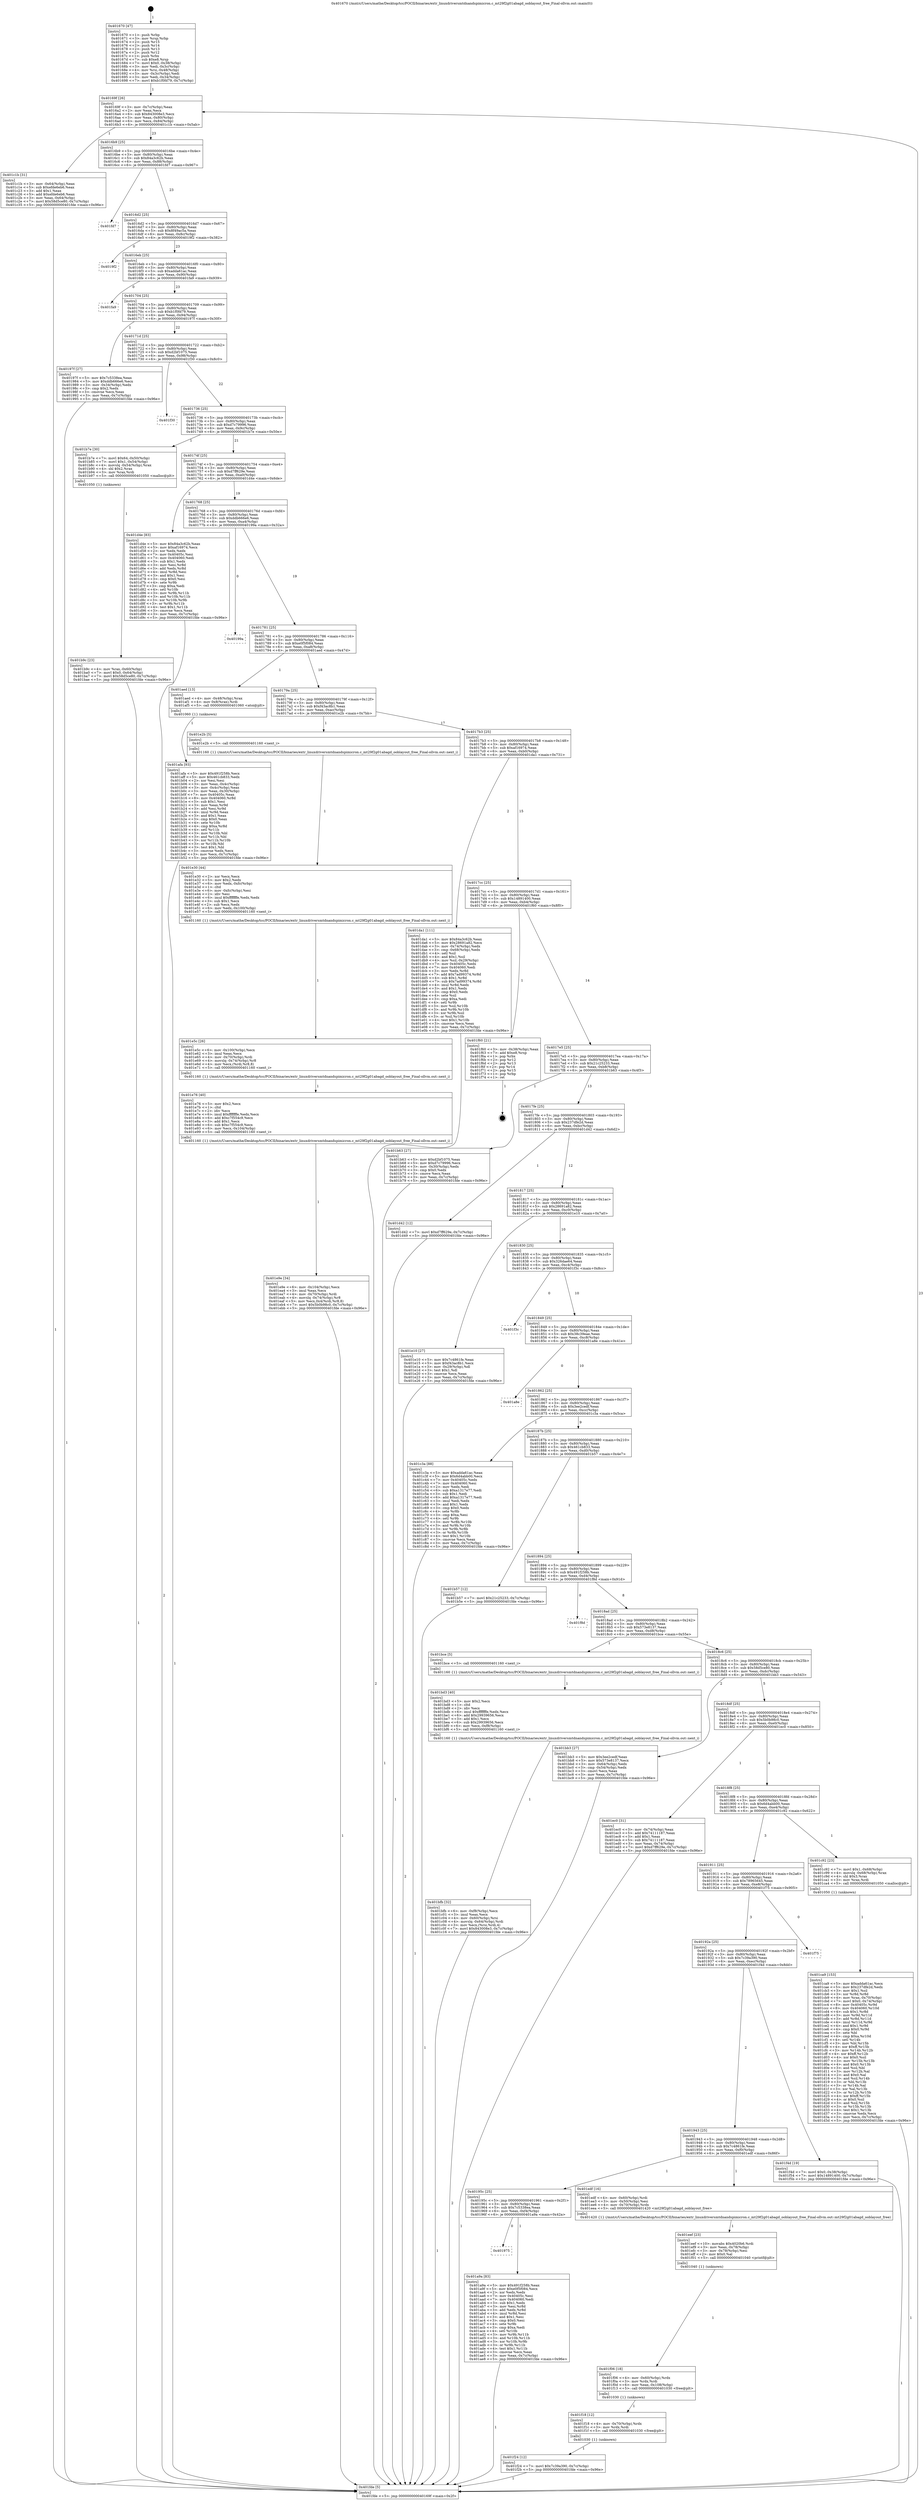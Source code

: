 digraph "0x401670" {
  label = "0x401670 (/mnt/c/Users/mathe/Desktop/tcc/POCII/binaries/extr_linuxdriversmtdnandspimicron.c_mt29f2g01abagd_ooblayout_free_Final-ollvm.out::main(0))"
  labelloc = "t"
  node[shape=record]

  Entry [label="",width=0.3,height=0.3,shape=circle,fillcolor=black,style=filled]
  "0x40169f" [label="{
     0x40169f [26]\l
     | [instrs]\l
     &nbsp;&nbsp;0x40169f \<+3\>: mov -0x7c(%rbp),%eax\l
     &nbsp;&nbsp;0x4016a2 \<+2\>: mov %eax,%ecx\l
     &nbsp;&nbsp;0x4016a4 \<+6\>: sub $0x843008e3,%ecx\l
     &nbsp;&nbsp;0x4016aa \<+3\>: mov %eax,-0x80(%rbp)\l
     &nbsp;&nbsp;0x4016ad \<+6\>: mov %ecx,-0x84(%rbp)\l
     &nbsp;&nbsp;0x4016b3 \<+6\>: je 0000000000401c1b \<main+0x5ab\>\l
  }"]
  "0x401c1b" [label="{
     0x401c1b [31]\l
     | [instrs]\l
     &nbsp;&nbsp;0x401c1b \<+3\>: mov -0x64(%rbp),%eax\l
     &nbsp;&nbsp;0x401c1e \<+5\>: sub $0xefde6eb6,%eax\l
     &nbsp;&nbsp;0x401c23 \<+3\>: add $0x1,%eax\l
     &nbsp;&nbsp;0x401c26 \<+5\>: add $0xefde6eb6,%eax\l
     &nbsp;&nbsp;0x401c2b \<+3\>: mov %eax,-0x64(%rbp)\l
     &nbsp;&nbsp;0x401c2e \<+7\>: movl $0x58d5ce80,-0x7c(%rbp)\l
     &nbsp;&nbsp;0x401c35 \<+5\>: jmp 0000000000401fde \<main+0x96e\>\l
  }"]
  "0x4016b9" [label="{
     0x4016b9 [25]\l
     | [instrs]\l
     &nbsp;&nbsp;0x4016b9 \<+5\>: jmp 00000000004016be \<main+0x4e\>\l
     &nbsp;&nbsp;0x4016be \<+3\>: mov -0x80(%rbp),%eax\l
     &nbsp;&nbsp;0x4016c1 \<+5\>: sub $0x84a3c62b,%eax\l
     &nbsp;&nbsp;0x4016c6 \<+6\>: mov %eax,-0x88(%rbp)\l
     &nbsp;&nbsp;0x4016cc \<+6\>: je 0000000000401fd7 \<main+0x967\>\l
  }"]
  Exit [label="",width=0.3,height=0.3,shape=circle,fillcolor=black,style=filled,peripheries=2]
  "0x401fd7" [label="{
     0x401fd7\l
  }", style=dashed]
  "0x4016d2" [label="{
     0x4016d2 [25]\l
     | [instrs]\l
     &nbsp;&nbsp;0x4016d2 \<+5\>: jmp 00000000004016d7 \<main+0x67\>\l
     &nbsp;&nbsp;0x4016d7 \<+3\>: mov -0x80(%rbp),%eax\l
     &nbsp;&nbsp;0x4016da \<+5\>: sub $0x8f49ac5a,%eax\l
     &nbsp;&nbsp;0x4016df \<+6\>: mov %eax,-0x8c(%rbp)\l
     &nbsp;&nbsp;0x4016e5 \<+6\>: je 00000000004019f2 \<main+0x382\>\l
  }"]
  "0x401f24" [label="{
     0x401f24 [12]\l
     | [instrs]\l
     &nbsp;&nbsp;0x401f24 \<+7\>: movl $0x7c39a390,-0x7c(%rbp)\l
     &nbsp;&nbsp;0x401f2b \<+5\>: jmp 0000000000401fde \<main+0x96e\>\l
  }"]
  "0x4019f2" [label="{
     0x4019f2\l
  }", style=dashed]
  "0x4016eb" [label="{
     0x4016eb [25]\l
     | [instrs]\l
     &nbsp;&nbsp;0x4016eb \<+5\>: jmp 00000000004016f0 \<main+0x80\>\l
     &nbsp;&nbsp;0x4016f0 \<+3\>: mov -0x80(%rbp),%eax\l
     &nbsp;&nbsp;0x4016f3 \<+5\>: sub $0xadda61ac,%eax\l
     &nbsp;&nbsp;0x4016f8 \<+6\>: mov %eax,-0x90(%rbp)\l
     &nbsp;&nbsp;0x4016fe \<+6\>: je 0000000000401fa9 \<main+0x939\>\l
  }"]
  "0x401f18" [label="{
     0x401f18 [12]\l
     | [instrs]\l
     &nbsp;&nbsp;0x401f18 \<+4\>: mov -0x70(%rbp),%rdx\l
     &nbsp;&nbsp;0x401f1c \<+3\>: mov %rdx,%rdi\l
     &nbsp;&nbsp;0x401f1f \<+5\>: call 0000000000401030 \<free@plt\>\l
     | [calls]\l
     &nbsp;&nbsp;0x401030 \{1\} (unknown)\l
  }"]
  "0x401fa9" [label="{
     0x401fa9\l
  }", style=dashed]
  "0x401704" [label="{
     0x401704 [25]\l
     | [instrs]\l
     &nbsp;&nbsp;0x401704 \<+5\>: jmp 0000000000401709 \<main+0x99\>\l
     &nbsp;&nbsp;0x401709 \<+3\>: mov -0x80(%rbp),%eax\l
     &nbsp;&nbsp;0x40170c \<+5\>: sub $0xb1f0fd79,%eax\l
     &nbsp;&nbsp;0x401711 \<+6\>: mov %eax,-0x94(%rbp)\l
     &nbsp;&nbsp;0x401717 \<+6\>: je 000000000040197f \<main+0x30f\>\l
  }"]
  "0x401f06" [label="{
     0x401f06 [18]\l
     | [instrs]\l
     &nbsp;&nbsp;0x401f06 \<+4\>: mov -0x60(%rbp),%rdx\l
     &nbsp;&nbsp;0x401f0a \<+3\>: mov %rdx,%rdi\l
     &nbsp;&nbsp;0x401f0d \<+6\>: mov %eax,-0x108(%rbp)\l
     &nbsp;&nbsp;0x401f13 \<+5\>: call 0000000000401030 \<free@plt\>\l
     | [calls]\l
     &nbsp;&nbsp;0x401030 \{1\} (unknown)\l
  }"]
  "0x40197f" [label="{
     0x40197f [27]\l
     | [instrs]\l
     &nbsp;&nbsp;0x40197f \<+5\>: mov $0x7c5338ea,%eax\l
     &nbsp;&nbsp;0x401984 \<+5\>: mov $0xddb666e6,%ecx\l
     &nbsp;&nbsp;0x401989 \<+3\>: mov -0x34(%rbp),%edx\l
     &nbsp;&nbsp;0x40198c \<+3\>: cmp $0x2,%edx\l
     &nbsp;&nbsp;0x40198f \<+3\>: cmovne %ecx,%eax\l
     &nbsp;&nbsp;0x401992 \<+3\>: mov %eax,-0x7c(%rbp)\l
     &nbsp;&nbsp;0x401995 \<+5\>: jmp 0000000000401fde \<main+0x96e\>\l
  }"]
  "0x40171d" [label="{
     0x40171d [25]\l
     | [instrs]\l
     &nbsp;&nbsp;0x40171d \<+5\>: jmp 0000000000401722 \<main+0xb2\>\l
     &nbsp;&nbsp;0x401722 \<+3\>: mov -0x80(%rbp),%eax\l
     &nbsp;&nbsp;0x401725 \<+5\>: sub $0xd2bf1075,%eax\l
     &nbsp;&nbsp;0x40172a \<+6\>: mov %eax,-0x98(%rbp)\l
     &nbsp;&nbsp;0x401730 \<+6\>: je 0000000000401f30 \<main+0x8c0\>\l
  }"]
  "0x401fde" [label="{
     0x401fde [5]\l
     | [instrs]\l
     &nbsp;&nbsp;0x401fde \<+5\>: jmp 000000000040169f \<main+0x2f\>\l
  }"]
  "0x401670" [label="{
     0x401670 [47]\l
     | [instrs]\l
     &nbsp;&nbsp;0x401670 \<+1\>: push %rbp\l
     &nbsp;&nbsp;0x401671 \<+3\>: mov %rsp,%rbp\l
     &nbsp;&nbsp;0x401674 \<+2\>: push %r15\l
     &nbsp;&nbsp;0x401676 \<+2\>: push %r14\l
     &nbsp;&nbsp;0x401678 \<+2\>: push %r13\l
     &nbsp;&nbsp;0x40167a \<+2\>: push %r12\l
     &nbsp;&nbsp;0x40167c \<+1\>: push %rbx\l
     &nbsp;&nbsp;0x40167d \<+7\>: sub $0xe8,%rsp\l
     &nbsp;&nbsp;0x401684 \<+7\>: movl $0x0,-0x38(%rbp)\l
     &nbsp;&nbsp;0x40168b \<+3\>: mov %edi,-0x3c(%rbp)\l
     &nbsp;&nbsp;0x40168e \<+4\>: mov %rsi,-0x48(%rbp)\l
     &nbsp;&nbsp;0x401692 \<+3\>: mov -0x3c(%rbp),%edi\l
     &nbsp;&nbsp;0x401695 \<+3\>: mov %edi,-0x34(%rbp)\l
     &nbsp;&nbsp;0x401698 \<+7\>: movl $0xb1f0fd79,-0x7c(%rbp)\l
  }"]
  "0x401eef" [label="{
     0x401eef [23]\l
     | [instrs]\l
     &nbsp;&nbsp;0x401eef \<+10\>: movabs $0x4020b6,%rdi\l
     &nbsp;&nbsp;0x401ef9 \<+3\>: mov %eax,-0x78(%rbp)\l
     &nbsp;&nbsp;0x401efc \<+3\>: mov -0x78(%rbp),%esi\l
     &nbsp;&nbsp;0x401eff \<+2\>: mov $0x0,%al\l
     &nbsp;&nbsp;0x401f01 \<+5\>: call 0000000000401040 \<printf@plt\>\l
     | [calls]\l
     &nbsp;&nbsp;0x401040 \{1\} (unknown)\l
  }"]
  "0x401f30" [label="{
     0x401f30\l
  }", style=dashed]
  "0x401736" [label="{
     0x401736 [25]\l
     | [instrs]\l
     &nbsp;&nbsp;0x401736 \<+5\>: jmp 000000000040173b \<main+0xcb\>\l
     &nbsp;&nbsp;0x40173b \<+3\>: mov -0x80(%rbp),%eax\l
     &nbsp;&nbsp;0x40173e \<+5\>: sub $0xd7c79996,%eax\l
     &nbsp;&nbsp;0x401743 \<+6\>: mov %eax,-0x9c(%rbp)\l
     &nbsp;&nbsp;0x401749 \<+6\>: je 0000000000401b7e \<main+0x50e\>\l
  }"]
  "0x401e9e" [label="{
     0x401e9e [34]\l
     | [instrs]\l
     &nbsp;&nbsp;0x401e9e \<+6\>: mov -0x104(%rbp),%ecx\l
     &nbsp;&nbsp;0x401ea4 \<+3\>: imul %eax,%ecx\l
     &nbsp;&nbsp;0x401ea7 \<+4\>: mov -0x70(%rbp),%rdi\l
     &nbsp;&nbsp;0x401eab \<+4\>: movslq -0x74(%rbp),%r8\l
     &nbsp;&nbsp;0x401eaf \<+5\>: mov %ecx,0x4(%rdi,%r8,8)\l
     &nbsp;&nbsp;0x401eb4 \<+7\>: movl $0x5b0b98c0,-0x7c(%rbp)\l
     &nbsp;&nbsp;0x401ebb \<+5\>: jmp 0000000000401fde \<main+0x96e\>\l
  }"]
  "0x401b7e" [label="{
     0x401b7e [30]\l
     | [instrs]\l
     &nbsp;&nbsp;0x401b7e \<+7\>: movl $0x64,-0x50(%rbp)\l
     &nbsp;&nbsp;0x401b85 \<+7\>: movl $0x1,-0x54(%rbp)\l
     &nbsp;&nbsp;0x401b8c \<+4\>: movslq -0x54(%rbp),%rax\l
     &nbsp;&nbsp;0x401b90 \<+4\>: shl $0x2,%rax\l
     &nbsp;&nbsp;0x401b94 \<+3\>: mov %rax,%rdi\l
     &nbsp;&nbsp;0x401b97 \<+5\>: call 0000000000401050 \<malloc@plt\>\l
     | [calls]\l
     &nbsp;&nbsp;0x401050 \{1\} (unknown)\l
  }"]
  "0x40174f" [label="{
     0x40174f [25]\l
     | [instrs]\l
     &nbsp;&nbsp;0x40174f \<+5\>: jmp 0000000000401754 \<main+0xe4\>\l
     &nbsp;&nbsp;0x401754 \<+3\>: mov -0x80(%rbp),%eax\l
     &nbsp;&nbsp;0x401757 \<+5\>: sub $0xd7ff629e,%eax\l
     &nbsp;&nbsp;0x40175c \<+6\>: mov %eax,-0xa0(%rbp)\l
     &nbsp;&nbsp;0x401762 \<+6\>: je 0000000000401d4e \<main+0x6de\>\l
  }"]
  "0x401e76" [label="{
     0x401e76 [40]\l
     | [instrs]\l
     &nbsp;&nbsp;0x401e76 \<+5\>: mov $0x2,%ecx\l
     &nbsp;&nbsp;0x401e7b \<+1\>: cltd\l
     &nbsp;&nbsp;0x401e7c \<+2\>: idiv %ecx\l
     &nbsp;&nbsp;0x401e7e \<+6\>: imul $0xfffffffe,%edx,%ecx\l
     &nbsp;&nbsp;0x401e84 \<+6\>: add $0xc7f554c9,%ecx\l
     &nbsp;&nbsp;0x401e8a \<+3\>: add $0x1,%ecx\l
     &nbsp;&nbsp;0x401e8d \<+6\>: sub $0xc7f554c9,%ecx\l
     &nbsp;&nbsp;0x401e93 \<+6\>: mov %ecx,-0x104(%rbp)\l
     &nbsp;&nbsp;0x401e99 \<+5\>: call 0000000000401160 \<next_i\>\l
     | [calls]\l
     &nbsp;&nbsp;0x401160 \{1\} (/mnt/c/Users/mathe/Desktop/tcc/POCII/binaries/extr_linuxdriversmtdnandspimicron.c_mt29f2g01abagd_ooblayout_free_Final-ollvm.out::next_i)\l
  }"]
  "0x401d4e" [label="{
     0x401d4e [83]\l
     | [instrs]\l
     &nbsp;&nbsp;0x401d4e \<+5\>: mov $0x84a3c62b,%eax\l
     &nbsp;&nbsp;0x401d53 \<+5\>: mov $0xaf16974,%ecx\l
     &nbsp;&nbsp;0x401d58 \<+2\>: xor %edx,%edx\l
     &nbsp;&nbsp;0x401d5a \<+7\>: mov 0x40405c,%esi\l
     &nbsp;&nbsp;0x401d61 \<+7\>: mov 0x404060,%edi\l
     &nbsp;&nbsp;0x401d68 \<+3\>: sub $0x1,%edx\l
     &nbsp;&nbsp;0x401d6b \<+3\>: mov %esi,%r8d\l
     &nbsp;&nbsp;0x401d6e \<+3\>: add %edx,%r8d\l
     &nbsp;&nbsp;0x401d71 \<+4\>: imul %r8d,%esi\l
     &nbsp;&nbsp;0x401d75 \<+3\>: and $0x1,%esi\l
     &nbsp;&nbsp;0x401d78 \<+3\>: cmp $0x0,%esi\l
     &nbsp;&nbsp;0x401d7b \<+4\>: sete %r9b\l
     &nbsp;&nbsp;0x401d7f \<+3\>: cmp $0xa,%edi\l
     &nbsp;&nbsp;0x401d82 \<+4\>: setl %r10b\l
     &nbsp;&nbsp;0x401d86 \<+3\>: mov %r9b,%r11b\l
     &nbsp;&nbsp;0x401d89 \<+3\>: and %r10b,%r11b\l
     &nbsp;&nbsp;0x401d8c \<+3\>: xor %r10b,%r9b\l
     &nbsp;&nbsp;0x401d8f \<+3\>: or %r9b,%r11b\l
     &nbsp;&nbsp;0x401d92 \<+4\>: test $0x1,%r11b\l
     &nbsp;&nbsp;0x401d96 \<+3\>: cmovne %ecx,%eax\l
     &nbsp;&nbsp;0x401d99 \<+3\>: mov %eax,-0x7c(%rbp)\l
     &nbsp;&nbsp;0x401d9c \<+5\>: jmp 0000000000401fde \<main+0x96e\>\l
  }"]
  "0x401768" [label="{
     0x401768 [25]\l
     | [instrs]\l
     &nbsp;&nbsp;0x401768 \<+5\>: jmp 000000000040176d \<main+0xfd\>\l
     &nbsp;&nbsp;0x40176d \<+3\>: mov -0x80(%rbp),%eax\l
     &nbsp;&nbsp;0x401770 \<+5\>: sub $0xddb666e6,%eax\l
     &nbsp;&nbsp;0x401775 \<+6\>: mov %eax,-0xa4(%rbp)\l
     &nbsp;&nbsp;0x40177b \<+6\>: je 000000000040199a \<main+0x32a\>\l
  }"]
  "0x401e5c" [label="{
     0x401e5c [26]\l
     | [instrs]\l
     &nbsp;&nbsp;0x401e5c \<+6\>: mov -0x100(%rbp),%ecx\l
     &nbsp;&nbsp;0x401e62 \<+3\>: imul %eax,%ecx\l
     &nbsp;&nbsp;0x401e65 \<+4\>: mov -0x70(%rbp),%rdi\l
     &nbsp;&nbsp;0x401e69 \<+4\>: movslq -0x74(%rbp),%r8\l
     &nbsp;&nbsp;0x401e6d \<+4\>: mov %ecx,(%rdi,%r8,8)\l
     &nbsp;&nbsp;0x401e71 \<+5\>: call 0000000000401160 \<next_i\>\l
     | [calls]\l
     &nbsp;&nbsp;0x401160 \{1\} (/mnt/c/Users/mathe/Desktop/tcc/POCII/binaries/extr_linuxdriversmtdnandspimicron.c_mt29f2g01abagd_ooblayout_free_Final-ollvm.out::next_i)\l
  }"]
  "0x40199a" [label="{
     0x40199a\l
  }", style=dashed]
  "0x401781" [label="{
     0x401781 [25]\l
     | [instrs]\l
     &nbsp;&nbsp;0x401781 \<+5\>: jmp 0000000000401786 \<main+0x116\>\l
     &nbsp;&nbsp;0x401786 \<+3\>: mov -0x80(%rbp),%eax\l
     &nbsp;&nbsp;0x401789 \<+5\>: sub $0xe0f5f084,%eax\l
     &nbsp;&nbsp;0x40178e \<+6\>: mov %eax,-0xa8(%rbp)\l
     &nbsp;&nbsp;0x401794 \<+6\>: je 0000000000401aed \<main+0x47d\>\l
  }"]
  "0x401e30" [label="{
     0x401e30 [44]\l
     | [instrs]\l
     &nbsp;&nbsp;0x401e30 \<+2\>: xor %ecx,%ecx\l
     &nbsp;&nbsp;0x401e32 \<+5\>: mov $0x2,%edx\l
     &nbsp;&nbsp;0x401e37 \<+6\>: mov %edx,-0xfc(%rbp)\l
     &nbsp;&nbsp;0x401e3d \<+1\>: cltd\l
     &nbsp;&nbsp;0x401e3e \<+6\>: mov -0xfc(%rbp),%esi\l
     &nbsp;&nbsp;0x401e44 \<+2\>: idiv %esi\l
     &nbsp;&nbsp;0x401e46 \<+6\>: imul $0xfffffffe,%edx,%edx\l
     &nbsp;&nbsp;0x401e4c \<+3\>: sub $0x1,%ecx\l
     &nbsp;&nbsp;0x401e4f \<+2\>: sub %ecx,%edx\l
     &nbsp;&nbsp;0x401e51 \<+6\>: mov %edx,-0x100(%rbp)\l
     &nbsp;&nbsp;0x401e57 \<+5\>: call 0000000000401160 \<next_i\>\l
     | [calls]\l
     &nbsp;&nbsp;0x401160 \{1\} (/mnt/c/Users/mathe/Desktop/tcc/POCII/binaries/extr_linuxdriversmtdnandspimicron.c_mt29f2g01abagd_ooblayout_free_Final-ollvm.out::next_i)\l
  }"]
  "0x401aed" [label="{
     0x401aed [13]\l
     | [instrs]\l
     &nbsp;&nbsp;0x401aed \<+4\>: mov -0x48(%rbp),%rax\l
     &nbsp;&nbsp;0x401af1 \<+4\>: mov 0x8(%rax),%rdi\l
     &nbsp;&nbsp;0x401af5 \<+5\>: call 0000000000401060 \<atoi@plt\>\l
     | [calls]\l
     &nbsp;&nbsp;0x401060 \{1\} (unknown)\l
  }"]
  "0x40179a" [label="{
     0x40179a [25]\l
     | [instrs]\l
     &nbsp;&nbsp;0x40179a \<+5\>: jmp 000000000040179f \<main+0x12f\>\l
     &nbsp;&nbsp;0x40179f \<+3\>: mov -0x80(%rbp),%eax\l
     &nbsp;&nbsp;0x4017a2 \<+5\>: sub $0xf43ac8b1,%eax\l
     &nbsp;&nbsp;0x4017a7 \<+6\>: mov %eax,-0xac(%rbp)\l
     &nbsp;&nbsp;0x4017ad \<+6\>: je 0000000000401e2b \<main+0x7bb\>\l
  }"]
  "0x401ca9" [label="{
     0x401ca9 [153]\l
     | [instrs]\l
     &nbsp;&nbsp;0x401ca9 \<+5\>: mov $0xadda61ac,%ecx\l
     &nbsp;&nbsp;0x401cae \<+5\>: mov $0x237dfe2d,%edx\l
     &nbsp;&nbsp;0x401cb3 \<+3\>: mov $0x1,%sil\l
     &nbsp;&nbsp;0x401cb6 \<+3\>: xor %r8d,%r8d\l
     &nbsp;&nbsp;0x401cb9 \<+4\>: mov %rax,-0x70(%rbp)\l
     &nbsp;&nbsp;0x401cbd \<+7\>: movl $0x0,-0x74(%rbp)\l
     &nbsp;&nbsp;0x401cc4 \<+8\>: mov 0x40405c,%r9d\l
     &nbsp;&nbsp;0x401ccc \<+8\>: mov 0x404060,%r10d\l
     &nbsp;&nbsp;0x401cd4 \<+4\>: sub $0x1,%r8d\l
     &nbsp;&nbsp;0x401cd8 \<+3\>: mov %r9d,%r11d\l
     &nbsp;&nbsp;0x401cdb \<+3\>: add %r8d,%r11d\l
     &nbsp;&nbsp;0x401cde \<+4\>: imul %r11d,%r9d\l
     &nbsp;&nbsp;0x401ce2 \<+4\>: and $0x1,%r9d\l
     &nbsp;&nbsp;0x401ce6 \<+4\>: cmp $0x0,%r9d\l
     &nbsp;&nbsp;0x401cea \<+3\>: sete %bl\l
     &nbsp;&nbsp;0x401ced \<+4\>: cmp $0xa,%r10d\l
     &nbsp;&nbsp;0x401cf1 \<+4\>: setl %r14b\l
     &nbsp;&nbsp;0x401cf5 \<+3\>: mov %bl,%r15b\l
     &nbsp;&nbsp;0x401cf8 \<+4\>: xor $0xff,%r15b\l
     &nbsp;&nbsp;0x401cfc \<+3\>: mov %r14b,%r12b\l
     &nbsp;&nbsp;0x401cff \<+4\>: xor $0xff,%r12b\l
     &nbsp;&nbsp;0x401d03 \<+4\>: xor $0x0,%sil\l
     &nbsp;&nbsp;0x401d07 \<+3\>: mov %r15b,%r13b\l
     &nbsp;&nbsp;0x401d0a \<+4\>: and $0x0,%r13b\l
     &nbsp;&nbsp;0x401d0e \<+3\>: and %sil,%bl\l
     &nbsp;&nbsp;0x401d11 \<+3\>: mov %r12b,%al\l
     &nbsp;&nbsp;0x401d14 \<+2\>: and $0x0,%al\l
     &nbsp;&nbsp;0x401d16 \<+3\>: and %sil,%r14b\l
     &nbsp;&nbsp;0x401d19 \<+3\>: or %bl,%r13b\l
     &nbsp;&nbsp;0x401d1c \<+3\>: or %r14b,%al\l
     &nbsp;&nbsp;0x401d1f \<+3\>: xor %al,%r13b\l
     &nbsp;&nbsp;0x401d22 \<+3\>: or %r12b,%r15b\l
     &nbsp;&nbsp;0x401d25 \<+4\>: xor $0xff,%r15b\l
     &nbsp;&nbsp;0x401d29 \<+4\>: or $0x0,%sil\l
     &nbsp;&nbsp;0x401d2d \<+3\>: and %sil,%r15b\l
     &nbsp;&nbsp;0x401d30 \<+3\>: or %r15b,%r13b\l
     &nbsp;&nbsp;0x401d33 \<+4\>: test $0x1,%r13b\l
     &nbsp;&nbsp;0x401d37 \<+3\>: cmovne %edx,%ecx\l
     &nbsp;&nbsp;0x401d3a \<+3\>: mov %ecx,-0x7c(%rbp)\l
     &nbsp;&nbsp;0x401d3d \<+5\>: jmp 0000000000401fde \<main+0x96e\>\l
  }"]
  "0x401e2b" [label="{
     0x401e2b [5]\l
     | [instrs]\l
     &nbsp;&nbsp;0x401e2b \<+5\>: call 0000000000401160 \<next_i\>\l
     | [calls]\l
     &nbsp;&nbsp;0x401160 \{1\} (/mnt/c/Users/mathe/Desktop/tcc/POCII/binaries/extr_linuxdriversmtdnandspimicron.c_mt29f2g01abagd_ooblayout_free_Final-ollvm.out::next_i)\l
  }"]
  "0x4017b3" [label="{
     0x4017b3 [25]\l
     | [instrs]\l
     &nbsp;&nbsp;0x4017b3 \<+5\>: jmp 00000000004017b8 \<main+0x148\>\l
     &nbsp;&nbsp;0x4017b8 \<+3\>: mov -0x80(%rbp),%eax\l
     &nbsp;&nbsp;0x4017bb \<+5\>: sub $0xaf16974,%eax\l
     &nbsp;&nbsp;0x4017c0 \<+6\>: mov %eax,-0xb0(%rbp)\l
     &nbsp;&nbsp;0x4017c6 \<+6\>: je 0000000000401da1 \<main+0x731\>\l
  }"]
  "0x401bfb" [label="{
     0x401bfb [32]\l
     | [instrs]\l
     &nbsp;&nbsp;0x401bfb \<+6\>: mov -0xf8(%rbp),%ecx\l
     &nbsp;&nbsp;0x401c01 \<+3\>: imul %eax,%ecx\l
     &nbsp;&nbsp;0x401c04 \<+4\>: mov -0x60(%rbp),%rsi\l
     &nbsp;&nbsp;0x401c08 \<+4\>: movslq -0x64(%rbp),%rdi\l
     &nbsp;&nbsp;0x401c0c \<+3\>: mov %ecx,(%rsi,%rdi,4)\l
     &nbsp;&nbsp;0x401c0f \<+7\>: movl $0x843008e3,-0x7c(%rbp)\l
     &nbsp;&nbsp;0x401c16 \<+5\>: jmp 0000000000401fde \<main+0x96e\>\l
  }"]
  "0x401da1" [label="{
     0x401da1 [111]\l
     | [instrs]\l
     &nbsp;&nbsp;0x401da1 \<+5\>: mov $0x84a3c62b,%eax\l
     &nbsp;&nbsp;0x401da6 \<+5\>: mov $0x28691a82,%ecx\l
     &nbsp;&nbsp;0x401dab \<+3\>: mov -0x74(%rbp),%edx\l
     &nbsp;&nbsp;0x401dae \<+3\>: cmp -0x68(%rbp),%edx\l
     &nbsp;&nbsp;0x401db1 \<+4\>: setl %sil\l
     &nbsp;&nbsp;0x401db5 \<+4\>: and $0x1,%sil\l
     &nbsp;&nbsp;0x401db9 \<+4\>: mov %sil,-0x29(%rbp)\l
     &nbsp;&nbsp;0x401dbd \<+7\>: mov 0x40405c,%edx\l
     &nbsp;&nbsp;0x401dc4 \<+7\>: mov 0x404060,%edi\l
     &nbsp;&nbsp;0x401dcb \<+3\>: mov %edx,%r8d\l
     &nbsp;&nbsp;0x401dce \<+7\>: add $0x7ad99374,%r8d\l
     &nbsp;&nbsp;0x401dd5 \<+4\>: sub $0x1,%r8d\l
     &nbsp;&nbsp;0x401dd9 \<+7\>: sub $0x7ad99374,%r8d\l
     &nbsp;&nbsp;0x401de0 \<+4\>: imul %r8d,%edx\l
     &nbsp;&nbsp;0x401de4 \<+3\>: and $0x1,%edx\l
     &nbsp;&nbsp;0x401de7 \<+3\>: cmp $0x0,%edx\l
     &nbsp;&nbsp;0x401dea \<+4\>: sete %sil\l
     &nbsp;&nbsp;0x401dee \<+3\>: cmp $0xa,%edi\l
     &nbsp;&nbsp;0x401df1 \<+4\>: setl %r9b\l
     &nbsp;&nbsp;0x401df5 \<+3\>: mov %sil,%r10b\l
     &nbsp;&nbsp;0x401df8 \<+3\>: and %r9b,%r10b\l
     &nbsp;&nbsp;0x401dfb \<+3\>: xor %r9b,%sil\l
     &nbsp;&nbsp;0x401dfe \<+3\>: or %sil,%r10b\l
     &nbsp;&nbsp;0x401e01 \<+4\>: test $0x1,%r10b\l
     &nbsp;&nbsp;0x401e05 \<+3\>: cmovne %ecx,%eax\l
     &nbsp;&nbsp;0x401e08 \<+3\>: mov %eax,-0x7c(%rbp)\l
     &nbsp;&nbsp;0x401e0b \<+5\>: jmp 0000000000401fde \<main+0x96e\>\l
  }"]
  "0x4017cc" [label="{
     0x4017cc [25]\l
     | [instrs]\l
     &nbsp;&nbsp;0x4017cc \<+5\>: jmp 00000000004017d1 \<main+0x161\>\l
     &nbsp;&nbsp;0x4017d1 \<+3\>: mov -0x80(%rbp),%eax\l
     &nbsp;&nbsp;0x4017d4 \<+5\>: sub $0x14891400,%eax\l
     &nbsp;&nbsp;0x4017d9 \<+6\>: mov %eax,-0xb4(%rbp)\l
     &nbsp;&nbsp;0x4017df \<+6\>: je 0000000000401f60 \<main+0x8f0\>\l
  }"]
  "0x401bd3" [label="{
     0x401bd3 [40]\l
     | [instrs]\l
     &nbsp;&nbsp;0x401bd3 \<+5\>: mov $0x2,%ecx\l
     &nbsp;&nbsp;0x401bd8 \<+1\>: cltd\l
     &nbsp;&nbsp;0x401bd9 \<+2\>: idiv %ecx\l
     &nbsp;&nbsp;0x401bdb \<+6\>: imul $0xfffffffe,%edx,%ecx\l
     &nbsp;&nbsp;0x401be1 \<+6\>: add $0x29939656,%ecx\l
     &nbsp;&nbsp;0x401be7 \<+3\>: add $0x1,%ecx\l
     &nbsp;&nbsp;0x401bea \<+6\>: sub $0x29939656,%ecx\l
     &nbsp;&nbsp;0x401bf0 \<+6\>: mov %ecx,-0xf8(%rbp)\l
     &nbsp;&nbsp;0x401bf6 \<+5\>: call 0000000000401160 \<next_i\>\l
     | [calls]\l
     &nbsp;&nbsp;0x401160 \{1\} (/mnt/c/Users/mathe/Desktop/tcc/POCII/binaries/extr_linuxdriversmtdnandspimicron.c_mt29f2g01abagd_ooblayout_free_Final-ollvm.out::next_i)\l
  }"]
  "0x401f60" [label="{
     0x401f60 [21]\l
     | [instrs]\l
     &nbsp;&nbsp;0x401f60 \<+3\>: mov -0x38(%rbp),%eax\l
     &nbsp;&nbsp;0x401f63 \<+7\>: add $0xe8,%rsp\l
     &nbsp;&nbsp;0x401f6a \<+1\>: pop %rbx\l
     &nbsp;&nbsp;0x401f6b \<+2\>: pop %r12\l
     &nbsp;&nbsp;0x401f6d \<+2\>: pop %r13\l
     &nbsp;&nbsp;0x401f6f \<+2\>: pop %r14\l
     &nbsp;&nbsp;0x401f71 \<+2\>: pop %r15\l
     &nbsp;&nbsp;0x401f73 \<+1\>: pop %rbp\l
     &nbsp;&nbsp;0x401f74 \<+1\>: ret\l
  }"]
  "0x4017e5" [label="{
     0x4017e5 [25]\l
     | [instrs]\l
     &nbsp;&nbsp;0x4017e5 \<+5\>: jmp 00000000004017ea \<main+0x17a\>\l
     &nbsp;&nbsp;0x4017ea \<+3\>: mov -0x80(%rbp),%eax\l
     &nbsp;&nbsp;0x4017ed \<+5\>: sub $0x21c25233,%eax\l
     &nbsp;&nbsp;0x4017f2 \<+6\>: mov %eax,-0xb8(%rbp)\l
     &nbsp;&nbsp;0x4017f8 \<+6\>: je 0000000000401b63 \<main+0x4f3\>\l
  }"]
  "0x401b9c" [label="{
     0x401b9c [23]\l
     | [instrs]\l
     &nbsp;&nbsp;0x401b9c \<+4\>: mov %rax,-0x60(%rbp)\l
     &nbsp;&nbsp;0x401ba0 \<+7\>: movl $0x0,-0x64(%rbp)\l
     &nbsp;&nbsp;0x401ba7 \<+7\>: movl $0x58d5ce80,-0x7c(%rbp)\l
     &nbsp;&nbsp;0x401bae \<+5\>: jmp 0000000000401fde \<main+0x96e\>\l
  }"]
  "0x401b63" [label="{
     0x401b63 [27]\l
     | [instrs]\l
     &nbsp;&nbsp;0x401b63 \<+5\>: mov $0xd2bf1075,%eax\l
     &nbsp;&nbsp;0x401b68 \<+5\>: mov $0xd7c79996,%ecx\l
     &nbsp;&nbsp;0x401b6d \<+3\>: mov -0x30(%rbp),%edx\l
     &nbsp;&nbsp;0x401b70 \<+3\>: cmp $0x0,%edx\l
     &nbsp;&nbsp;0x401b73 \<+3\>: cmove %ecx,%eax\l
     &nbsp;&nbsp;0x401b76 \<+3\>: mov %eax,-0x7c(%rbp)\l
     &nbsp;&nbsp;0x401b79 \<+5\>: jmp 0000000000401fde \<main+0x96e\>\l
  }"]
  "0x4017fe" [label="{
     0x4017fe [25]\l
     | [instrs]\l
     &nbsp;&nbsp;0x4017fe \<+5\>: jmp 0000000000401803 \<main+0x193\>\l
     &nbsp;&nbsp;0x401803 \<+3\>: mov -0x80(%rbp),%eax\l
     &nbsp;&nbsp;0x401806 \<+5\>: sub $0x237dfe2d,%eax\l
     &nbsp;&nbsp;0x40180b \<+6\>: mov %eax,-0xbc(%rbp)\l
     &nbsp;&nbsp;0x401811 \<+6\>: je 0000000000401d42 \<main+0x6d2\>\l
  }"]
  "0x401afa" [label="{
     0x401afa [93]\l
     | [instrs]\l
     &nbsp;&nbsp;0x401afa \<+5\>: mov $0x491f258b,%ecx\l
     &nbsp;&nbsp;0x401aff \<+5\>: mov $0x461cb833,%edx\l
     &nbsp;&nbsp;0x401b04 \<+2\>: xor %esi,%esi\l
     &nbsp;&nbsp;0x401b06 \<+3\>: mov %eax,-0x4c(%rbp)\l
     &nbsp;&nbsp;0x401b09 \<+3\>: mov -0x4c(%rbp),%eax\l
     &nbsp;&nbsp;0x401b0c \<+3\>: mov %eax,-0x30(%rbp)\l
     &nbsp;&nbsp;0x401b0f \<+7\>: mov 0x40405c,%eax\l
     &nbsp;&nbsp;0x401b16 \<+8\>: mov 0x404060,%r8d\l
     &nbsp;&nbsp;0x401b1e \<+3\>: sub $0x1,%esi\l
     &nbsp;&nbsp;0x401b21 \<+3\>: mov %eax,%r9d\l
     &nbsp;&nbsp;0x401b24 \<+3\>: add %esi,%r9d\l
     &nbsp;&nbsp;0x401b27 \<+4\>: imul %r9d,%eax\l
     &nbsp;&nbsp;0x401b2b \<+3\>: and $0x1,%eax\l
     &nbsp;&nbsp;0x401b2e \<+3\>: cmp $0x0,%eax\l
     &nbsp;&nbsp;0x401b31 \<+4\>: sete %r10b\l
     &nbsp;&nbsp;0x401b35 \<+4\>: cmp $0xa,%r8d\l
     &nbsp;&nbsp;0x401b39 \<+4\>: setl %r11b\l
     &nbsp;&nbsp;0x401b3d \<+3\>: mov %r10b,%bl\l
     &nbsp;&nbsp;0x401b40 \<+3\>: and %r11b,%bl\l
     &nbsp;&nbsp;0x401b43 \<+3\>: xor %r11b,%r10b\l
     &nbsp;&nbsp;0x401b46 \<+3\>: or %r10b,%bl\l
     &nbsp;&nbsp;0x401b49 \<+3\>: test $0x1,%bl\l
     &nbsp;&nbsp;0x401b4c \<+3\>: cmovne %edx,%ecx\l
     &nbsp;&nbsp;0x401b4f \<+3\>: mov %ecx,-0x7c(%rbp)\l
     &nbsp;&nbsp;0x401b52 \<+5\>: jmp 0000000000401fde \<main+0x96e\>\l
  }"]
  "0x401d42" [label="{
     0x401d42 [12]\l
     | [instrs]\l
     &nbsp;&nbsp;0x401d42 \<+7\>: movl $0xd7ff629e,-0x7c(%rbp)\l
     &nbsp;&nbsp;0x401d49 \<+5\>: jmp 0000000000401fde \<main+0x96e\>\l
  }"]
  "0x401817" [label="{
     0x401817 [25]\l
     | [instrs]\l
     &nbsp;&nbsp;0x401817 \<+5\>: jmp 000000000040181c \<main+0x1ac\>\l
     &nbsp;&nbsp;0x40181c \<+3\>: mov -0x80(%rbp),%eax\l
     &nbsp;&nbsp;0x40181f \<+5\>: sub $0x28691a82,%eax\l
     &nbsp;&nbsp;0x401824 \<+6\>: mov %eax,-0xc0(%rbp)\l
     &nbsp;&nbsp;0x40182a \<+6\>: je 0000000000401e10 \<main+0x7a0\>\l
  }"]
  "0x401975" [label="{
     0x401975\l
  }", style=dashed]
  "0x401e10" [label="{
     0x401e10 [27]\l
     | [instrs]\l
     &nbsp;&nbsp;0x401e10 \<+5\>: mov $0x7c4861fe,%eax\l
     &nbsp;&nbsp;0x401e15 \<+5\>: mov $0xf43ac8b1,%ecx\l
     &nbsp;&nbsp;0x401e1a \<+3\>: mov -0x29(%rbp),%dl\l
     &nbsp;&nbsp;0x401e1d \<+3\>: test $0x1,%dl\l
     &nbsp;&nbsp;0x401e20 \<+3\>: cmovne %ecx,%eax\l
     &nbsp;&nbsp;0x401e23 \<+3\>: mov %eax,-0x7c(%rbp)\l
     &nbsp;&nbsp;0x401e26 \<+5\>: jmp 0000000000401fde \<main+0x96e\>\l
  }"]
  "0x401830" [label="{
     0x401830 [25]\l
     | [instrs]\l
     &nbsp;&nbsp;0x401830 \<+5\>: jmp 0000000000401835 \<main+0x1c5\>\l
     &nbsp;&nbsp;0x401835 \<+3\>: mov -0x80(%rbp),%eax\l
     &nbsp;&nbsp;0x401838 \<+5\>: sub $0x326dae64,%eax\l
     &nbsp;&nbsp;0x40183d \<+6\>: mov %eax,-0xc4(%rbp)\l
     &nbsp;&nbsp;0x401843 \<+6\>: je 0000000000401f3c \<main+0x8cc\>\l
  }"]
  "0x401a9a" [label="{
     0x401a9a [83]\l
     | [instrs]\l
     &nbsp;&nbsp;0x401a9a \<+5\>: mov $0x491f258b,%eax\l
     &nbsp;&nbsp;0x401a9f \<+5\>: mov $0xe0f5f084,%ecx\l
     &nbsp;&nbsp;0x401aa4 \<+2\>: xor %edx,%edx\l
     &nbsp;&nbsp;0x401aa6 \<+7\>: mov 0x40405c,%esi\l
     &nbsp;&nbsp;0x401aad \<+7\>: mov 0x404060,%edi\l
     &nbsp;&nbsp;0x401ab4 \<+3\>: sub $0x1,%edx\l
     &nbsp;&nbsp;0x401ab7 \<+3\>: mov %esi,%r8d\l
     &nbsp;&nbsp;0x401aba \<+3\>: add %edx,%r8d\l
     &nbsp;&nbsp;0x401abd \<+4\>: imul %r8d,%esi\l
     &nbsp;&nbsp;0x401ac1 \<+3\>: and $0x1,%esi\l
     &nbsp;&nbsp;0x401ac4 \<+3\>: cmp $0x0,%esi\l
     &nbsp;&nbsp;0x401ac7 \<+4\>: sete %r9b\l
     &nbsp;&nbsp;0x401acb \<+3\>: cmp $0xa,%edi\l
     &nbsp;&nbsp;0x401ace \<+4\>: setl %r10b\l
     &nbsp;&nbsp;0x401ad2 \<+3\>: mov %r9b,%r11b\l
     &nbsp;&nbsp;0x401ad5 \<+3\>: and %r10b,%r11b\l
     &nbsp;&nbsp;0x401ad8 \<+3\>: xor %r10b,%r9b\l
     &nbsp;&nbsp;0x401adb \<+3\>: or %r9b,%r11b\l
     &nbsp;&nbsp;0x401ade \<+4\>: test $0x1,%r11b\l
     &nbsp;&nbsp;0x401ae2 \<+3\>: cmovne %ecx,%eax\l
     &nbsp;&nbsp;0x401ae5 \<+3\>: mov %eax,-0x7c(%rbp)\l
     &nbsp;&nbsp;0x401ae8 \<+5\>: jmp 0000000000401fde \<main+0x96e\>\l
  }"]
  "0x401f3c" [label="{
     0x401f3c\l
  }", style=dashed]
  "0x401849" [label="{
     0x401849 [25]\l
     | [instrs]\l
     &nbsp;&nbsp;0x401849 \<+5\>: jmp 000000000040184e \<main+0x1de\>\l
     &nbsp;&nbsp;0x40184e \<+3\>: mov -0x80(%rbp),%eax\l
     &nbsp;&nbsp;0x401851 \<+5\>: sub $0x38c39eae,%eax\l
     &nbsp;&nbsp;0x401856 \<+6\>: mov %eax,-0xc8(%rbp)\l
     &nbsp;&nbsp;0x40185c \<+6\>: je 0000000000401a8e \<main+0x41e\>\l
  }"]
  "0x40195c" [label="{
     0x40195c [25]\l
     | [instrs]\l
     &nbsp;&nbsp;0x40195c \<+5\>: jmp 0000000000401961 \<main+0x2f1\>\l
     &nbsp;&nbsp;0x401961 \<+3\>: mov -0x80(%rbp),%eax\l
     &nbsp;&nbsp;0x401964 \<+5\>: sub $0x7c5338ea,%eax\l
     &nbsp;&nbsp;0x401969 \<+6\>: mov %eax,-0xf4(%rbp)\l
     &nbsp;&nbsp;0x40196f \<+6\>: je 0000000000401a9a \<main+0x42a\>\l
  }"]
  "0x401a8e" [label="{
     0x401a8e\l
  }", style=dashed]
  "0x401862" [label="{
     0x401862 [25]\l
     | [instrs]\l
     &nbsp;&nbsp;0x401862 \<+5\>: jmp 0000000000401867 \<main+0x1f7\>\l
     &nbsp;&nbsp;0x401867 \<+3\>: mov -0x80(%rbp),%eax\l
     &nbsp;&nbsp;0x40186a \<+5\>: sub $0x3ee2cedf,%eax\l
     &nbsp;&nbsp;0x40186f \<+6\>: mov %eax,-0xcc(%rbp)\l
     &nbsp;&nbsp;0x401875 \<+6\>: je 0000000000401c3a \<main+0x5ca\>\l
  }"]
  "0x401edf" [label="{
     0x401edf [16]\l
     | [instrs]\l
     &nbsp;&nbsp;0x401edf \<+4\>: mov -0x60(%rbp),%rdi\l
     &nbsp;&nbsp;0x401ee3 \<+3\>: mov -0x50(%rbp),%esi\l
     &nbsp;&nbsp;0x401ee6 \<+4\>: mov -0x70(%rbp),%rdx\l
     &nbsp;&nbsp;0x401eea \<+5\>: call 0000000000401420 \<mt29f2g01abagd_ooblayout_free\>\l
     | [calls]\l
     &nbsp;&nbsp;0x401420 \{1\} (/mnt/c/Users/mathe/Desktop/tcc/POCII/binaries/extr_linuxdriversmtdnandspimicron.c_mt29f2g01abagd_ooblayout_free_Final-ollvm.out::mt29f2g01abagd_ooblayout_free)\l
  }"]
  "0x401c3a" [label="{
     0x401c3a [88]\l
     | [instrs]\l
     &nbsp;&nbsp;0x401c3a \<+5\>: mov $0xadda61ac,%eax\l
     &nbsp;&nbsp;0x401c3f \<+5\>: mov $0x6d4abb00,%ecx\l
     &nbsp;&nbsp;0x401c44 \<+7\>: mov 0x40405c,%edx\l
     &nbsp;&nbsp;0x401c4b \<+7\>: mov 0x404060,%esi\l
     &nbsp;&nbsp;0x401c52 \<+2\>: mov %edx,%edi\l
     &nbsp;&nbsp;0x401c54 \<+6\>: sub $0xa1317e77,%edi\l
     &nbsp;&nbsp;0x401c5a \<+3\>: sub $0x1,%edi\l
     &nbsp;&nbsp;0x401c5d \<+6\>: add $0xa1317e77,%edi\l
     &nbsp;&nbsp;0x401c63 \<+3\>: imul %edi,%edx\l
     &nbsp;&nbsp;0x401c66 \<+3\>: and $0x1,%edx\l
     &nbsp;&nbsp;0x401c69 \<+3\>: cmp $0x0,%edx\l
     &nbsp;&nbsp;0x401c6c \<+4\>: sete %r8b\l
     &nbsp;&nbsp;0x401c70 \<+3\>: cmp $0xa,%esi\l
     &nbsp;&nbsp;0x401c73 \<+4\>: setl %r9b\l
     &nbsp;&nbsp;0x401c77 \<+3\>: mov %r8b,%r10b\l
     &nbsp;&nbsp;0x401c7a \<+3\>: and %r9b,%r10b\l
     &nbsp;&nbsp;0x401c7d \<+3\>: xor %r9b,%r8b\l
     &nbsp;&nbsp;0x401c80 \<+3\>: or %r8b,%r10b\l
     &nbsp;&nbsp;0x401c83 \<+4\>: test $0x1,%r10b\l
     &nbsp;&nbsp;0x401c87 \<+3\>: cmovne %ecx,%eax\l
     &nbsp;&nbsp;0x401c8a \<+3\>: mov %eax,-0x7c(%rbp)\l
     &nbsp;&nbsp;0x401c8d \<+5\>: jmp 0000000000401fde \<main+0x96e\>\l
  }"]
  "0x40187b" [label="{
     0x40187b [25]\l
     | [instrs]\l
     &nbsp;&nbsp;0x40187b \<+5\>: jmp 0000000000401880 \<main+0x210\>\l
     &nbsp;&nbsp;0x401880 \<+3\>: mov -0x80(%rbp),%eax\l
     &nbsp;&nbsp;0x401883 \<+5\>: sub $0x461cb833,%eax\l
     &nbsp;&nbsp;0x401888 \<+6\>: mov %eax,-0xd0(%rbp)\l
     &nbsp;&nbsp;0x40188e \<+6\>: je 0000000000401b57 \<main+0x4e7\>\l
  }"]
  "0x401943" [label="{
     0x401943 [25]\l
     | [instrs]\l
     &nbsp;&nbsp;0x401943 \<+5\>: jmp 0000000000401948 \<main+0x2d8\>\l
     &nbsp;&nbsp;0x401948 \<+3\>: mov -0x80(%rbp),%eax\l
     &nbsp;&nbsp;0x40194b \<+5\>: sub $0x7c4861fe,%eax\l
     &nbsp;&nbsp;0x401950 \<+6\>: mov %eax,-0xf0(%rbp)\l
     &nbsp;&nbsp;0x401956 \<+6\>: je 0000000000401edf \<main+0x86f\>\l
  }"]
  "0x401b57" [label="{
     0x401b57 [12]\l
     | [instrs]\l
     &nbsp;&nbsp;0x401b57 \<+7\>: movl $0x21c25233,-0x7c(%rbp)\l
     &nbsp;&nbsp;0x401b5e \<+5\>: jmp 0000000000401fde \<main+0x96e\>\l
  }"]
  "0x401894" [label="{
     0x401894 [25]\l
     | [instrs]\l
     &nbsp;&nbsp;0x401894 \<+5\>: jmp 0000000000401899 \<main+0x229\>\l
     &nbsp;&nbsp;0x401899 \<+3\>: mov -0x80(%rbp),%eax\l
     &nbsp;&nbsp;0x40189c \<+5\>: sub $0x491f258b,%eax\l
     &nbsp;&nbsp;0x4018a1 \<+6\>: mov %eax,-0xd4(%rbp)\l
     &nbsp;&nbsp;0x4018a7 \<+6\>: je 0000000000401f8d \<main+0x91d\>\l
  }"]
  "0x401f4d" [label="{
     0x401f4d [19]\l
     | [instrs]\l
     &nbsp;&nbsp;0x401f4d \<+7\>: movl $0x0,-0x38(%rbp)\l
     &nbsp;&nbsp;0x401f54 \<+7\>: movl $0x14891400,-0x7c(%rbp)\l
     &nbsp;&nbsp;0x401f5b \<+5\>: jmp 0000000000401fde \<main+0x96e\>\l
  }"]
  "0x401f8d" [label="{
     0x401f8d\l
  }", style=dashed]
  "0x4018ad" [label="{
     0x4018ad [25]\l
     | [instrs]\l
     &nbsp;&nbsp;0x4018ad \<+5\>: jmp 00000000004018b2 \<main+0x242\>\l
     &nbsp;&nbsp;0x4018b2 \<+3\>: mov -0x80(%rbp),%eax\l
     &nbsp;&nbsp;0x4018b5 \<+5\>: sub $0x573e8137,%eax\l
     &nbsp;&nbsp;0x4018ba \<+6\>: mov %eax,-0xd8(%rbp)\l
     &nbsp;&nbsp;0x4018c0 \<+6\>: je 0000000000401bce \<main+0x55e\>\l
  }"]
  "0x40192a" [label="{
     0x40192a [25]\l
     | [instrs]\l
     &nbsp;&nbsp;0x40192a \<+5\>: jmp 000000000040192f \<main+0x2bf\>\l
     &nbsp;&nbsp;0x40192f \<+3\>: mov -0x80(%rbp),%eax\l
     &nbsp;&nbsp;0x401932 \<+5\>: sub $0x7c39a390,%eax\l
     &nbsp;&nbsp;0x401937 \<+6\>: mov %eax,-0xec(%rbp)\l
     &nbsp;&nbsp;0x40193d \<+6\>: je 0000000000401f4d \<main+0x8dd\>\l
  }"]
  "0x401bce" [label="{
     0x401bce [5]\l
     | [instrs]\l
     &nbsp;&nbsp;0x401bce \<+5\>: call 0000000000401160 \<next_i\>\l
     | [calls]\l
     &nbsp;&nbsp;0x401160 \{1\} (/mnt/c/Users/mathe/Desktop/tcc/POCII/binaries/extr_linuxdriversmtdnandspimicron.c_mt29f2g01abagd_ooblayout_free_Final-ollvm.out::next_i)\l
  }"]
  "0x4018c6" [label="{
     0x4018c6 [25]\l
     | [instrs]\l
     &nbsp;&nbsp;0x4018c6 \<+5\>: jmp 00000000004018cb \<main+0x25b\>\l
     &nbsp;&nbsp;0x4018cb \<+3\>: mov -0x80(%rbp),%eax\l
     &nbsp;&nbsp;0x4018ce \<+5\>: sub $0x58d5ce80,%eax\l
     &nbsp;&nbsp;0x4018d3 \<+6\>: mov %eax,-0xdc(%rbp)\l
     &nbsp;&nbsp;0x4018d9 \<+6\>: je 0000000000401bb3 \<main+0x543\>\l
  }"]
  "0x401f75" [label="{
     0x401f75\l
  }", style=dashed]
  "0x401bb3" [label="{
     0x401bb3 [27]\l
     | [instrs]\l
     &nbsp;&nbsp;0x401bb3 \<+5\>: mov $0x3ee2cedf,%eax\l
     &nbsp;&nbsp;0x401bb8 \<+5\>: mov $0x573e8137,%ecx\l
     &nbsp;&nbsp;0x401bbd \<+3\>: mov -0x64(%rbp),%edx\l
     &nbsp;&nbsp;0x401bc0 \<+3\>: cmp -0x54(%rbp),%edx\l
     &nbsp;&nbsp;0x401bc3 \<+3\>: cmovl %ecx,%eax\l
     &nbsp;&nbsp;0x401bc6 \<+3\>: mov %eax,-0x7c(%rbp)\l
     &nbsp;&nbsp;0x401bc9 \<+5\>: jmp 0000000000401fde \<main+0x96e\>\l
  }"]
  "0x4018df" [label="{
     0x4018df [25]\l
     | [instrs]\l
     &nbsp;&nbsp;0x4018df \<+5\>: jmp 00000000004018e4 \<main+0x274\>\l
     &nbsp;&nbsp;0x4018e4 \<+3\>: mov -0x80(%rbp),%eax\l
     &nbsp;&nbsp;0x4018e7 \<+5\>: sub $0x5b0b98c0,%eax\l
     &nbsp;&nbsp;0x4018ec \<+6\>: mov %eax,-0xe0(%rbp)\l
     &nbsp;&nbsp;0x4018f2 \<+6\>: je 0000000000401ec0 \<main+0x850\>\l
  }"]
  "0x401911" [label="{
     0x401911 [25]\l
     | [instrs]\l
     &nbsp;&nbsp;0x401911 \<+5\>: jmp 0000000000401916 \<main+0x2a6\>\l
     &nbsp;&nbsp;0x401916 \<+3\>: mov -0x80(%rbp),%eax\l
     &nbsp;&nbsp;0x401919 \<+5\>: sub $0x78965645,%eax\l
     &nbsp;&nbsp;0x40191e \<+6\>: mov %eax,-0xe8(%rbp)\l
     &nbsp;&nbsp;0x401924 \<+6\>: je 0000000000401f75 \<main+0x905\>\l
  }"]
  "0x401ec0" [label="{
     0x401ec0 [31]\l
     | [instrs]\l
     &nbsp;&nbsp;0x401ec0 \<+3\>: mov -0x74(%rbp),%eax\l
     &nbsp;&nbsp;0x401ec3 \<+5\>: add $0x74111187,%eax\l
     &nbsp;&nbsp;0x401ec8 \<+3\>: add $0x1,%eax\l
     &nbsp;&nbsp;0x401ecb \<+5\>: sub $0x74111187,%eax\l
     &nbsp;&nbsp;0x401ed0 \<+3\>: mov %eax,-0x74(%rbp)\l
     &nbsp;&nbsp;0x401ed3 \<+7\>: movl $0xd7ff629e,-0x7c(%rbp)\l
     &nbsp;&nbsp;0x401eda \<+5\>: jmp 0000000000401fde \<main+0x96e\>\l
  }"]
  "0x4018f8" [label="{
     0x4018f8 [25]\l
     | [instrs]\l
     &nbsp;&nbsp;0x4018f8 \<+5\>: jmp 00000000004018fd \<main+0x28d\>\l
     &nbsp;&nbsp;0x4018fd \<+3\>: mov -0x80(%rbp),%eax\l
     &nbsp;&nbsp;0x401900 \<+5\>: sub $0x6d4abb00,%eax\l
     &nbsp;&nbsp;0x401905 \<+6\>: mov %eax,-0xe4(%rbp)\l
     &nbsp;&nbsp;0x40190b \<+6\>: je 0000000000401c92 \<main+0x622\>\l
  }"]
  "0x401c92" [label="{
     0x401c92 [23]\l
     | [instrs]\l
     &nbsp;&nbsp;0x401c92 \<+7\>: movl $0x1,-0x68(%rbp)\l
     &nbsp;&nbsp;0x401c99 \<+4\>: movslq -0x68(%rbp),%rax\l
     &nbsp;&nbsp;0x401c9d \<+4\>: shl $0x3,%rax\l
     &nbsp;&nbsp;0x401ca1 \<+3\>: mov %rax,%rdi\l
     &nbsp;&nbsp;0x401ca4 \<+5\>: call 0000000000401050 \<malloc@plt\>\l
     | [calls]\l
     &nbsp;&nbsp;0x401050 \{1\} (unknown)\l
  }"]
  Entry -> "0x401670" [label=" 1"]
  "0x40169f" -> "0x401c1b" [label=" 1"]
  "0x40169f" -> "0x4016b9" [label=" 23"]
  "0x401f60" -> Exit [label=" 1"]
  "0x4016b9" -> "0x401fd7" [label=" 0"]
  "0x4016b9" -> "0x4016d2" [label=" 23"]
  "0x401f4d" -> "0x401fde" [label=" 1"]
  "0x4016d2" -> "0x4019f2" [label=" 0"]
  "0x4016d2" -> "0x4016eb" [label=" 23"]
  "0x401f24" -> "0x401fde" [label=" 1"]
  "0x4016eb" -> "0x401fa9" [label=" 0"]
  "0x4016eb" -> "0x401704" [label=" 23"]
  "0x401f18" -> "0x401f24" [label=" 1"]
  "0x401704" -> "0x40197f" [label=" 1"]
  "0x401704" -> "0x40171d" [label=" 22"]
  "0x40197f" -> "0x401fde" [label=" 1"]
  "0x401670" -> "0x40169f" [label=" 1"]
  "0x401fde" -> "0x40169f" [label=" 23"]
  "0x401f06" -> "0x401f18" [label=" 1"]
  "0x40171d" -> "0x401f30" [label=" 0"]
  "0x40171d" -> "0x401736" [label=" 22"]
  "0x401eef" -> "0x401f06" [label=" 1"]
  "0x401736" -> "0x401b7e" [label=" 1"]
  "0x401736" -> "0x40174f" [label=" 21"]
  "0x401edf" -> "0x401eef" [label=" 1"]
  "0x40174f" -> "0x401d4e" [label=" 2"]
  "0x40174f" -> "0x401768" [label=" 19"]
  "0x401ec0" -> "0x401fde" [label=" 1"]
  "0x401768" -> "0x40199a" [label=" 0"]
  "0x401768" -> "0x401781" [label=" 19"]
  "0x401e9e" -> "0x401fde" [label=" 1"]
  "0x401781" -> "0x401aed" [label=" 1"]
  "0x401781" -> "0x40179a" [label=" 18"]
  "0x401e76" -> "0x401e9e" [label=" 1"]
  "0x40179a" -> "0x401e2b" [label=" 1"]
  "0x40179a" -> "0x4017b3" [label=" 17"]
  "0x401e5c" -> "0x401e76" [label=" 1"]
  "0x4017b3" -> "0x401da1" [label=" 2"]
  "0x4017b3" -> "0x4017cc" [label=" 15"]
  "0x401e30" -> "0x401e5c" [label=" 1"]
  "0x4017cc" -> "0x401f60" [label=" 1"]
  "0x4017cc" -> "0x4017e5" [label=" 14"]
  "0x401e2b" -> "0x401e30" [label=" 1"]
  "0x4017e5" -> "0x401b63" [label=" 1"]
  "0x4017e5" -> "0x4017fe" [label=" 13"]
  "0x401e10" -> "0x401fde" [label=" 2"]
  "0x4017fe" -> "0x401d42" [label=" 1"]
  "0x4017fe" -> "0x401817" [label=" 12"]
  "0x401da1" -> "0x401fde" [label=" 2"]
  "0x401817" -> "0x401e10" [label=" 2"]
  "0x401817" -> "0x401830" [label=" 10"]
  "0x401d4e" -> "0x401fde" [label=" 2"]
  "0x401830" -> "0x401f3c" [label=" 0"]
  "0x401830" -> "0x401849" [label=" 10"]
  "0x401d42" -> "0x401fde" [label=" 1"]
  "0x401849" -> "0x401a8e" [label=" 0"]
  "0x401849" -> "0x401862" [label=" 10"]
  "0x401c92" -> "0x401ca9" [label=" 1"]
  "0x401862" -> "0x401c3a" [label=" 1"]
  "0x401862" -> "0x40187b" [label=" 9"]
  "0x401c3a" -> "0x401fde" [label=" 1"]
  "0x40187b" -> "0x401b57" [label=" 1"]
  "0x40187b" -> "0x401894" [label=" 8"]
  "0x401bfb" -> "0x401fde" [label=" 1"]
  "0x401894" -> "0x401f8d" [label=" 0"]
  "0x401894" -> "0x4018ad" [label=" 8"]
  "0x401bd3" -> "0x401bfb" [label=" 1"]
  "0x4018ad" -> "0x401bce" [label=" 1"]
  "0x4018ad" -> "0x4018c6" [label=" 7"]
  "0x401bb3" -> "0x401fde" [label=" 2"]
  "0x4018c6" -> "0x401bb3" [label=" 2"]
  "0x4018c6" -> "0x4018df" [label=" 5"]
  "0x401b9c" -> "0x401fde" [label=" 1"]
  "0x4018df" -> "0x401ec0" [label=" 1"]
  "0x4018df" -> "0x4018f8" [label=" 4"]
  "0x401b63" -> "0x401fde" [label=" 1"]
  "0x4018f8" -> "0x401c92" [label=" 1"]
  "0x4018f8" -> "0x401911" [label=" 3"]
  "0x401b7e" -> "0x401b9c" [label=" 1"]
  "0x401911" -> "0x401f75" [label=" 0"]
  "0x401911" -> "0x40192a" [label=" 3"]
  "0x401bce" -> "0x401bd3" [label=" 1"]
  "0x40192a" -> "0x401f4d" [label=" 1"]
  "0x40192a" -> "0x401943" [label=" 2"]
  "0x401c1b" -> "0x401fde" [label=" 1"]
  "0x401943" -> "0x401edf" [label=" 1"]
  "0x401943" -> "0x40195c" [label=" 1"]
  "0x401ca9" -> "0x401fde" [label=" 1"]
  "0x40195c" -> "0x401a9a" [label=" 1"]
  "0x40195c" -> "0x401975" [label=" 0"]
  "0x401a9a" -> "0x401fde" [label=" 1"]
  "0x401aed" -> "0x401afa" [label=" 1"]
  "0x401afa" -> "0x401fde" [label=" 1"]
  "0x401b57" -> "0x401fde" [label=" 1"]
}
